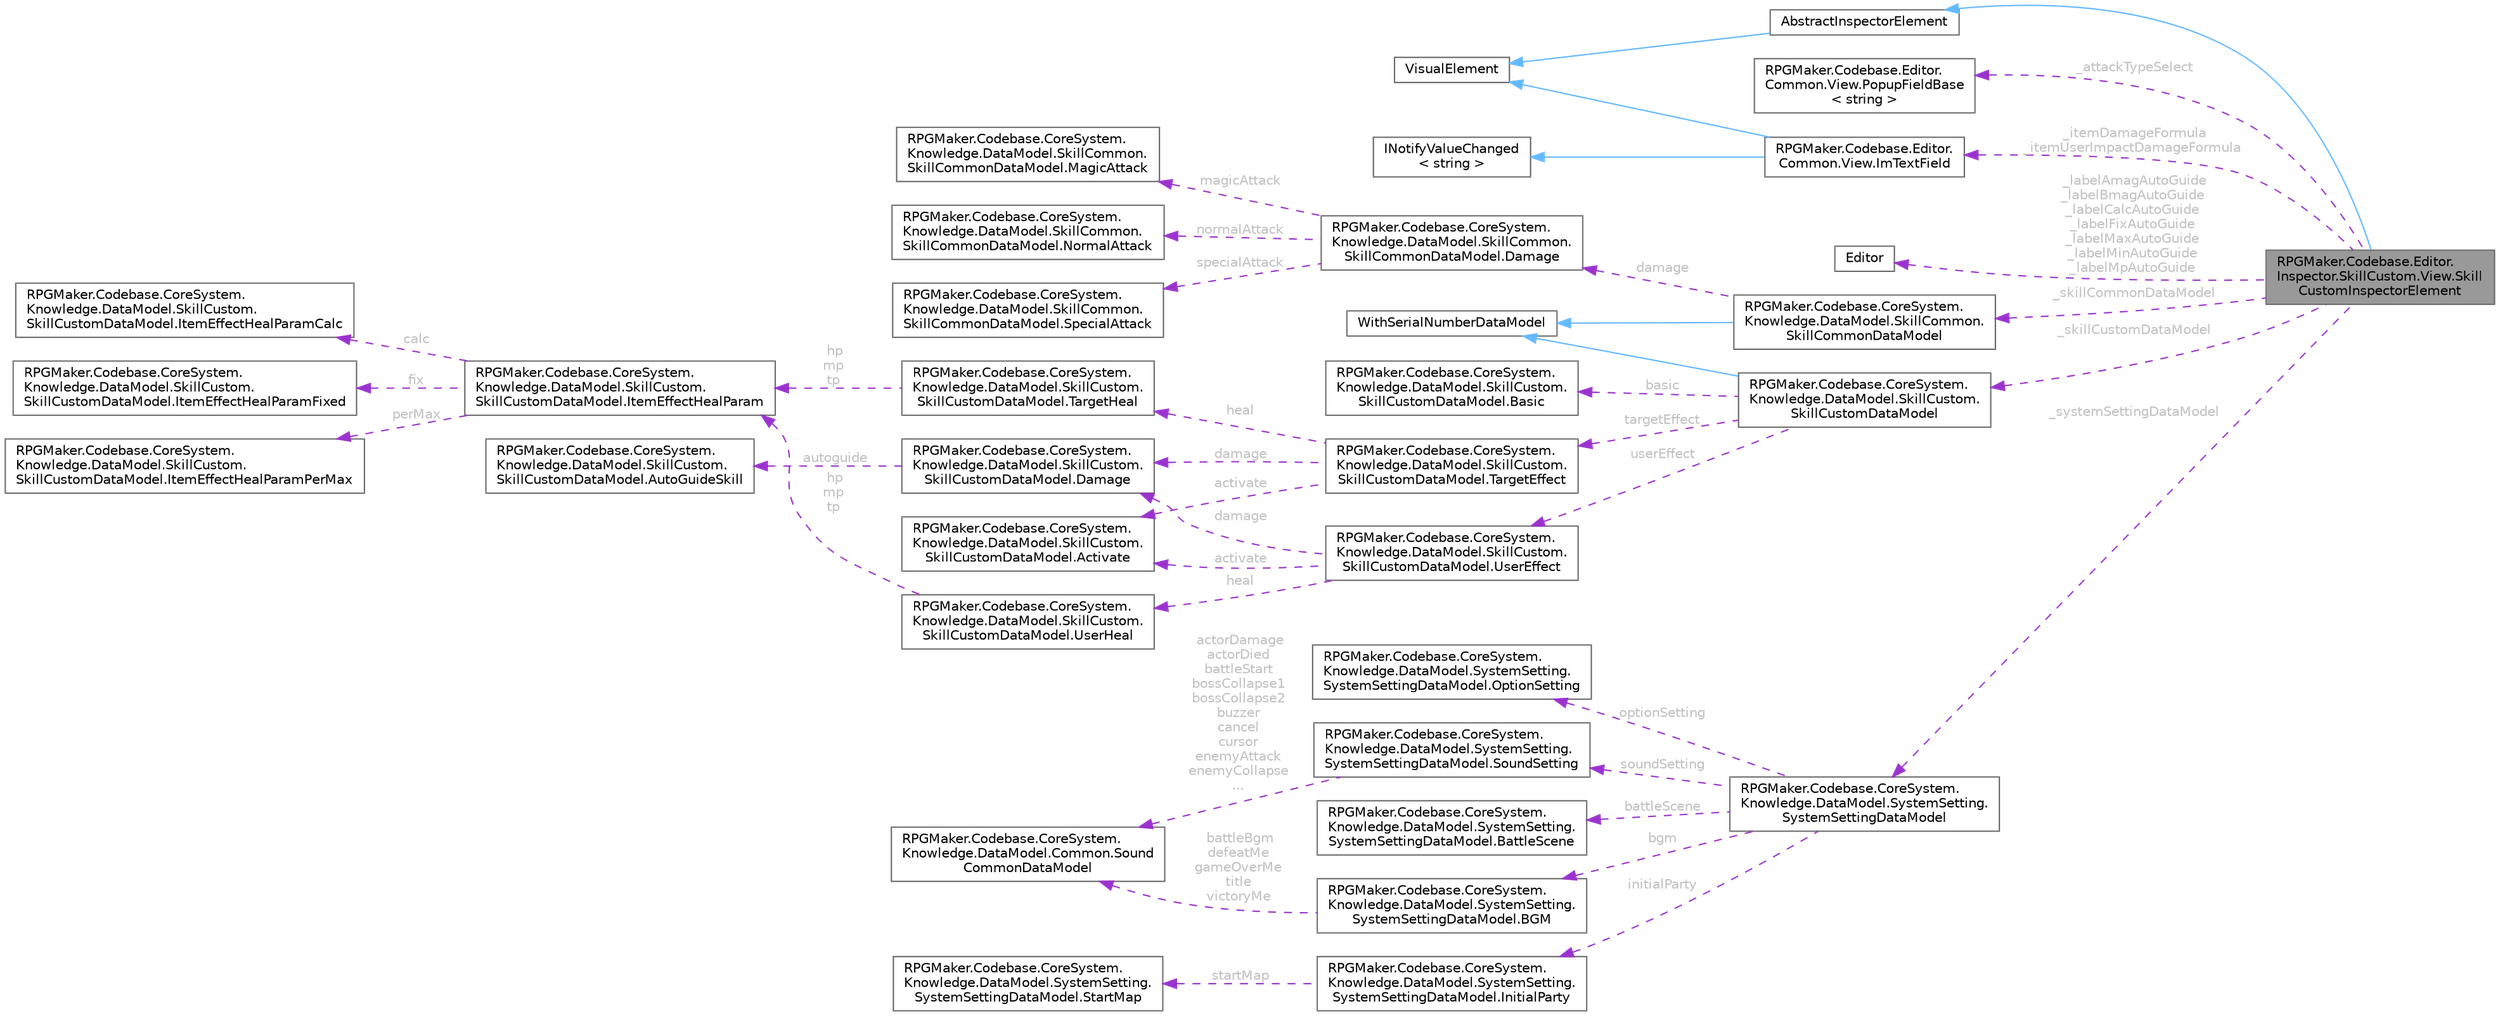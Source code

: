 digraph "RPGMaker.Codebase.Editor.Inspector.SkillCustom.View.SkillCustomInspectorElement"
{
 // LATEX_PDF_SIZE
  bgcolor="transparent";
  edge [fontname=Helvetica,fontsize=10,labelfontname=Helvetica,labelfontsize=10];
  node [fontname=Helvetica,fontsize=10,shape=box,height=0.2,width=0.4];
  rankdir="LR";
  Node1 [id="Node000001",label="RPGMaker.Codebase.Editor.\lInspector.SkillCustom.View.Skill\lCustomInspectorElement",height=0.2,width=0.4,color="gray40", fillcolor="grey60", style="filled", fontcolor="black",tooltip=" "];
  Node2 -> Node1 [id="edge1_Node000001_Node000002",dir="back",color="steelblue1",style="solid",tooltip=" "];
  Node2 [id="Node000002",label="AbstractInspectorElement",height=0.2,width=0.4,color="gray40", fillcolor="white", style="filled",URL="$d5/d42/class_r_p_g_maker_1_1_codebase_1_1_editor_1_1_inspector_1_1_abstract_inspector_element.html",tooltip=" "];
  Node3 -> Node2 [id="edge2_Node000002_Node000003",dir="back",color="steelblue1",style="solid",tooltip=" "];
  Node3 [id="Node000003",label="VisualElement",height=0.2,width=0.4,color="gray40", fillcolor="white", style="filled",tooltip=" "];
  Node4 -> Node1 [id="edge3_Node000001_Node000004",dir="back",color="darkorchid3",style="dashed",tooltip=" ",label=" _attackTypeSelect",fontcolor="grey" ];
  Node4 [id="Node000004",label="RPGMaker.Codebase.Editor.\lCommon.View.PopupFieldBase\l\< string \>",height=0.2,width=0.4,color="gray40", fillcolor="white", style="filled",URL="$d2/db4/class_r_p_g_maker_1_1_codebase_1_1_editor_1_1_common_1_1_view_1_1_popup_field_base.html",tooltip=" "];
  Node5 -> Node1 [id="edge4_Node000001_Node000005",dir="back",color="darkorchid3",style="dashed",tooltip=" ",label=" _itemDamageFormula\n_itemUserImpactDamageFormula",fontcolor="grey" ];
  Node5 [id="Node000005",label="RPGMaker.Codebase.Editor.\lCommon.View.ImTextField",height=0.2,width=0.4,color="gray40", fillcolor="white", style="filled",URL="$d1/d60/class_r_p_g_maker_1_1_codebase_1_1_editor_1_1_common_1_1_view_1_1_im_text_field.html",tooltip="UIElementsのTextFieldを、IMGUIのUIをIMGUIContainerで内包したVisualElementに差し替えるためのクラス。"];
  Node3 -> Node5 [id="edge5_Node000005_Node000003",dir="back",color="steelblue1",style="solid",tooltip=" "];
  Node6 -> Node5 [id="edge6_Node000005_Node000006",dir="back",color="steelblue1",style="solid",tooltip=" "];
  Node6 [id="Node000006",label="INotifyValueChanged\l\< string \>",height=0.2,width=0.4,color="gray40", fillcolor="white", style="filled",tooltip=" "];
  Node7 -> Node1 [id="edge7_Node000001_Node000007",dir="back",color="darkorchid3",style="dashed",tooltip=" ",label=" _labelAmagAutoGuide\n_labelBmagAutoGuide\n_labelCalcAutoGuide\n_labelFixAutoGuide\n_labelMaxAutoGuide\n_labelMinAutoGuide\n_labelMpAutoGuide",fontcolor="grey" ];
  Node7 [id="Node000007",label="Editor",height=0.2,width=0.4,color="gray40", fillcolor="white", style="filled",tooltip=" "];
  Node8 -> Node1 [id="edge8_Node000001_Node000008",dir="back",color="darkorchid3",style="dashed",tooltip=" ",label=" _skillCommonDataModel",fontcolor="grey" ];
  Node8 [id="Node000008",label="RPGMaker.Codebase.CoreSystem.\lKnowledge.DataModel.SkillCommon.\lSkillCommonDataModel",height=0.2,width=0.4,color="gray40", fillcolor="white", style="filled",URL="$df/ddd/class_r_p_g_maker_1_1_codebase_1_1_core_system_1_1_knowledge_1_1_data_model_1_1_skill_common_1_1_skill_common_data_model.html",tooltip="スキル型データ・モデル"];
  Node9 -> Node8 [id="edge9_Node000008_Node000009",dir="back",color="steelblue1",style="solid",tooltip=" "];
  Node9 [id="Node000009",label="WithSerialNumberDataModel",height=0.2,width=0.4,color="gray40", fillcolor="white", style="filled",tooltip=" "];
  Node10 -> Node8 [id="edge10_Node000008_Node000010",dir="back",color="darkorchid3",style="dashed",tooltip=" ",label=" damage",fontcolor="grey" ];
  Node10 [id="Node000010",label="RPGMaker.Codebase.CoreSystem.\lKnowledge.DataModel.SkillCommon.\lSkillCommonDataModel.Damage",height=0.2,width=0.4,color="gray40", fillcolor="white", style="filled",URL="$da/d79/class_r_p_g_maker_1_1_codebase_1_1_core_system_1_1_knowledge_1_1_data_model_1_1_skill_common_1_10843f35ff43a78f217fbb0d92dee78e4.html",tooltip=" "];
  Node11 -> Node10 [id="edge11_Node000010_Node000011",dir="back",color="darkorchid3",style="dashed",tooltip=" ",label=" magicAttack",fontcolor="grey" ];
  Node11 [id="Node000011",label="RPGMaker.Codebase.CoreSystem.\lKnowledge.DataModel.SkillCommon.\lSkillCommonDataModel.MagicAttack",height=0.2,width=0.4,color="gray40", fillcolor="white", style="filled",URL="$d6/d9e/class_r_p_g_maker_1_1_codebase_1_1_core_system_1_1_knowledge_1_1_data_model_1_1_skill_common_1_1900665ea0a8a595b594d347f7872c09b.html",tooltip=" "];
  Node12 -> Node10 [id="edge12_Node000010_Node000012",dir="back",color="darkorchid3",style="dashed",tooltip=" ",label=" normalAttack",fontcolor="grey" ];
  Node12 [id="Node000012",label="RPGMaker.Codebase.CoreSystem.\lKnowledge.DataModel.SkillCommon.\lSkillCommonDataModel.NormalAttack",height=0.2,width=0.4,color="gray40", fillcolor="white", style="filled",URL="$de/d10/class_r_p_g_maker_1_1_codebase_1_1_core_system_1_1_knowledge_1_1_data_model_1_1_skill_common_1_10b1b9ca5e02ba06e0b5aa426b0d665d8.html",tooltip=" "];
  Node13 -> Node10 [id="edge13_Node000010_Node000013",dir="back",color="darkorchid3",style="dashed",tooltip=" ",label=" specialAttack",fontcolor="grey" ];
  Node13 [id="Node000013",label="RPGMaker.Codebase.CoreSystem.\lKnowledge.DataModel.SkillCommon.\lSkillCommonDataModel.SpecialAttack",height=0.2,width=0.4,color="gray40", fillcolor="white", style="filled",URL="$dc/d55/class_r_p_g_maker_1_1_codebase_1_1_core_system_1_1_knowledge_1_1_data_model_1_1_skill_common_1_19441b157aae85b9d4b88db11ff60972f.html",tooltip=" "];
  Node14 -> Node1 [id="edge14_Node000001_Node000014",dir="back",color="darkorchid3",style="dashed",tooltip=" ",label=" _skillCustomDataModel",fontcolor="grey" ];
  Node14 [id="Node000014",label="RPGMaker.Codebase.CoreSystem.\lKnowledge.DataModel.SkillCustom.\lSkillCustomDataModel",height=0.2,width=0.4,color="gray40", fillcolor="white", style="filled",URL="$d1/db1/class_r_p_g_maker_1_1_codebase_1_1_core_system_1_1_knowledge_1_1_data_model_1_1_skill_custom_1_1_skill_custom_data_model.html",tooltip="スキル・カスタム・データ・モデル"];
  Node9 -> Node14 [id="edge15_Node000014_Node000009",dir="back",color="steelblue1",style="solid",tooltip=" "];
  Node15 -> Node14 [id="edge16_Node000014_Node000015",dir="back",color="darkorchid3",style="dashed",tooltip=" ",label=" basic",fontcolor="grey" ];
  Node15 [id="Node000015",label="RPGMaker.Codebase.CoreSystem.\lKnowledge.DataModel.SkillCustom.\lSkillCustomDataModel.Basic",height=0.2,width=0.4,color="gray40", fillcolor="white", style="filled",URL="$d6/dd3/class_r_p_g_maker_1_1_codebase_1_1_core_system_1_1_knowledge_1_1_data_model_1_1_skill_custom_1_135304f868ab51b30e445215c65f33152.html",tooltip=" "];
  Node16 -> Node14 [id="edge17_Node000014_Node000016",dir="back",color="darkorchid3",style="dashed",tooltip=" ",label=" targetEffect",fontcolor="grey" ];
  Node16 [id="Node000016",label="RPGMaker.Codebase.CoreSystem.\lKnowledge.DataModel.SkillCustom.\lSkillCustomDataModel.TargetEffect",height=0.2,width=0.4,color="gray40", fillcolor="white", style="filled",URL="$d3/d92/class_r_p_g_maker_1_1_codebase_1_1_core_system_1_1_knowledge_1_1_data_model_1_1_skill_custom_1_11c324a497cc50db0db4f197c0f9a675c.html",tooltip=" "];
  Node17 -> Node16 [id="edge18_Node000016_Node000017",dir="back",color="darkorchid3",style="dashed",tooltip=" ",label=" activate",fontcolor="grey" ];
  Node17 [id="Node000017",label="RPGMaker.Codebase.CoreSystem.\lKnowledge.DataModel.SkillCustom.\lSkillCustomDataModel.Activate",height=0.2,width=0.4,color="gray40", fillcolor="white", style="filled",URL="$d7/d4b/class_r_p_g_maker_1_1_codebase_1_1_core_system_1_1_knowledge_1_1_data_model_1_1_skill_custom_1_1485815d99b61ae688ed357ac5798e247.html",tooltip=" "];
  Node18 -> Node16 [id="edge19_Node000016_Node000018",dir="back",color="darkorchid3",style="dashed",tooltip=" ",label=" damage",fontcolor="grey" ];
  Node18 [id="Node000018",label="RPGMaker.Codebase.CoreSystem.\lKnowledge.DataModel.SkillCustom.\lSkillCustomDataModel.Damage",height=0.2,width=0.4,color="gray40", fillcolor="white", style="filled",URL="$d4/d23/class_r_p_g_maker_1_1_codebase_1_1_core_system_1_1_knowledge_1_1_data_model_1_1_skill_custom_1_17e595018a72312d001aae18147aede2c.html",tooltip=" "];
  Node19 -> Node18 [id="edge20_Node000018_Node000019",dir="back",color="darkorchid3",style="dashed",tooltip=" ",label=" autoguide",fontcolor="grey" ];
  Node19 [id="Node000019",label="RPGMaker.Codebase.CoreSystem.\lKnowledge.DataModel.SkillCustom.\lSkillCustomDataModel.AutoGuideSkill",height=0.2,width=0.4,color="gray40", fillcolor="white", style="filled",URL="$d7/dfd/class_r_p_g_maker_1_1_codebase_1_1_core_system_1_1_knowledge_1_1_data_model_1_1_skill_custom_1_11107aea7638cbfd25782332ad9815a30.html",tooltip=" "];
  Node20 -> Node16 [id="edge21_Node000016_Node000020",dir="back",color="darkorchid3",style="dashed",tooltip=" ",label=" heal",fontcolor="grey" ];
  Node20 [id="Node000020",label="RPGMaker.Codebase.CoreSystem.\lKnowledge.DataModel.SkillCustom.\lSkillCustomDataModel.TargetHeal",height=0.2,width=0.4,color="gray40", fillcolor="white", style="filled",URL="$dc/d23/class_r_p_g_maker_1_1_codebase_1_1_core_system_1_1_knowledge_1_1_data_model_1_1_skill_custom_1_157eb8f5264fa7c6f75ee17f822c0f8d3.html",tooltip=" "];
  Node21 -> Node20 [id="edge22_Node000020_Node000021",dir="back",color="darkorchid3",style="dashed",tooltip=" ",label=" hp\nmp\ntp",fontcolor="grey" ];
  Node21 [id="Node000021",label="RPGMaker.Codebase.CoreSystem.\lKnowledge.DataModel.SkillCustom.\lSkillCustomDataModel.ItemEffectHealParam",height=0.2,width=0.4,color="gray40", fillcolor="white", style="filled",URL="$d4/d78/class_r_p_g_maker_1_1_codebase_1_1_core_system_1_1_knowledge_1_1_data_model_1_1_skill_custom_1_1ab2141b64f8059de15422206d12096fb.html",tooltip=" "];
  Node22 -> Node21 [id="edge23_Node000021_Node000022",dir="back",color="darkorchid3",style="dashed",tooltip=" ",label=" calc",fontcolor="grey" ];
  Node22 [id="Node000022",label="RPGMaker.Codebase.CoreSystem.\lKnowledge.DataModel.SkillCustom.\lSkillCustomDataModel.ItemEffectHealParamCalc",height=0.2,width=0.4,color="gray40", fillcolor="white", style="filled",URL="$d1/d63/class_r_p_g_maker_1_1_codebase_1_1_core_system_1_1_knowledge_1_1_data_model_1_1_skill_custom_1_1ed30c8ef4c870fdb8d5d4e4dc70fd876.html",tooltip=" "];
  Node23 -> Node21 [id="edge24_Node000021_Node000023",dir="back",color="darkorchid3",style="dashed",tooltip=" ",label=" fix",fontcolor="grey" ];
  Node23 [id="Node000023",label="RPGMaker.Codebase.CoreSystem.\lKnowledge.DataModel.SkillCustom.\lSkillCustomDataModel.ItemEffectHealParamFixed",height=0.2,width=0.4,color="gray40", fillcolor="white", style="filled",URL="$d0/d0e/class_r_p_g_maker_1_1_codebase_1_1_core_system_1_1_knowledge_1_1_data_model_1_1_skill_custom_1_10cfbaac0fc664c07ad4c293b8b050e39.html",tooltip=" "];
  Node24 -> Node21 [id="edge25_Node000021_Node000024",dir="back",color="darkorchid3",style="dashed",tooltip=" ",label=" perMax",fontcolor="grey" ];
  Node24 [id="Node000024",label="RPGMaker.Codebase.CoreSystem.\lKnowledge.DataModel.SkillCustom.\lSkillCustomDataModel.ItemEffectHealParamPerMax",height=0.2,width=0.4,color="gray40", fillcolor="white", style="filled",URL="$dd/d4d/class_r_p_g_maker_1_1_codebase_1_1_core_system_1_1_knowledge_1_1_data_model_1_1_skill_custom_1_12aa51d6c4b93d029de50be8c50ec780f.html",tooltip=" "];
  Node25 -> Node14 [id="edge26_Node000014_Node000025",dir="back",color="darkorchid3",style="dashed",tooltip=" ",label=" userEffect",fontcolor="grey" ];
  Node25 [id="Node000025",label="RPGMaker.Codebase.CoreSystem.\lKnowledge.DataModel.SkillCustom.\lSkillCustomDataModel.UserEffect",height=0.2,width=0.4,color="gray40", fillcolor="white", style="filled",URL="$d0/d6d/class_r_p_g_maker_1_1_codebase_1_1_core_system_1_1_knowledge_1_1_data_model_1_1_skill_custom_1_104291282bdef9989aa47efeec26b6630.html",tooltip=" "];
  Node17 -> Node25 [id="edge27_Node000025_Node000017",dir="back",color="darkorchid3",style="dashed",tooltip=" ",label=" activate",fontcolor="grey" ];
  Node18 -> Node25 [id="edge28_Node000025_Node000018",dir="back",color="darkorchid3",style="dashed",tooltip=" ",label=" damage",fontcolor="grey" ];
  Node26 -> Node25 [id="edge29_Node000025_Node000026",dir="back",color="darkorchid3",style="dashed",tooltip=" ",label=" heal",fontcolor="grey" ];
  Node26 [id="Node000026",label="RPGMaker.Codebase.CoreSystem.\lKnowledge.DataModel.SkillCustom.\lSkillCustomDataModel.UserHeal",height=0.2,width=0.4,color="gray40", fillcolor="white", style="filled",URL="$d2/d19/class_r_p_g_maker_1_1_codebase_1_1_core_system_1_1_knowledge_1_1_data_model_1_1_skill_custom_1_19059c7b1dfb9ba8a2499daf540dc1d93.html",tooltip=" "];
  Node21 -> Node26 [id="edge30_Node000026_Node000021",dir="back",color="darkorchid3",style="dashed",tooltip=" ",label=" hp\nmp\ntp",fontcolor="grey" ];
  Node27 -> Node1 [id="edge31_Node000001_Node000027",dir="back",color="darkorchid3",style="dashed",tooltip=" ",label=" _systemSettingDataModel",fontcolor="grey" ];
  Node27 [id="Node000027",label="RPGMaker.Codebase.CoreSystem.\lKnowledge.DataModel.SystemSetting.\lSystemSettingDataModel",height=0.2,width=0.4,color="gray40", fillcolor="white", style="filled",URL="$d0/dd2/class_r_p_g_maker_1_1_codebase_1_1_core_system_1_1_knowledge_1_1_data_model_1_1_system_setting_1_1_system_setting_data_model.html",tooltip="システム設定データ・モデル"];
  Node28 -> Node27 [id="edge32_Node000027_Node000028",dir="back",color="darkorchid3",style="dashed",tooltip=" ",label=" battleScene",fontcolor="grey" ];
  Node28 [id="Node000028",label="RPGMaker.Codebase.CoreSystem.\lKnowledge.DataModel.SystemSetting.\lSystemSettingDataModel.BattleScene",height=0.2,width=0.4,color="gray40", fillcolor="white", style="filled",URL="$df/d0c/class_r_p_g_maker_1_1_codebase_1_1_core_system_1_1_knowledge_1_1_data_model_1_1_system_setting_17ce0ed53697912195b01e8a552e37932.html",tooltip=" "];
  Node29 -> Node27 [id="edge33_Node000027_Node000029",dir="back",color="darkorchid3",style="dashed",tooltip=" ",label=" bgm",fontcolor="grey" ];
  Node29 [id="Node000029",label="RPGMaker.Codebase.CoreSystem.\lKnowledge.DataModel.SystemSetting.\lSystemSettingDataModel.BGM",height=0.2,width=0.4,color="gray40", fillcolor="white", style="filled",URL="$d8/d7d/class_r_p_g_maker_1_1_codebase_1_1_core_system_1_1_knowledge_1_1_data_model_1_1_system_setting_13c37c0ac7a3e126c1b06c1462a6db3a9.html",tooltip=" "];
  Node30 -> Node29 [id="edge34_Node000029_Node000030",dir="back",color="darkorchid3",style="dashed",tooltip=" ",label=" battleBgm\ndefeatMe\ngameOverMe\ntitle\nvictoryMe",fontcolor="grey" ];
  Node30 [id="Node000030",label="RPGMaker.Codebase.CoreSystem.\lKnowledge.DataModel.Common.Sound\lCommonDataModel",height=0.2,width=0.4,color="gray40", fillcolor="white", style="filled",URL="$df/dcd/class_r_p_g_maker_1_1_codebase_1_1_core_system_1_1_knowledge_1_1_data_model_1_1_common_1_1_sound_common_data_model.html",tooltip="😁 音共通データ・モデル"];
  Node31 -> Node27 [id="edge35_Node000027_Node000031",dir="back",color="darkorchid3",style="dashed",tooltip=" ",label=" initialParty",fontcolor="grey" ];
  Node31 [id="Node000031",label="RPGMaker.Codebase.CoreSystem.\lKnowledge.DataModel.SystemSetting.\lSystemSettingDataModel.InitialParty",height=0.2,width=0.4,color="gray40", fillcolor="white", style="filled",URL="$dc/dfb/class_r_p_g_maker_1_1_codebase_1_1_core_system_1_1_knowledge_1_1_data_model_1_1_system_setting_1539107dbc80fc9072f4fd2f8782921fe.html",tooltip=" "];
  Node32 -> Node31 [id="edge36_Node000031_Node000032",dir="back",color="darkorchid3",style="dashed",tooltip=" ",label=" startMap",fontcolor="grey" ];
  Node32 [id="Node000032",label="RPGMaker.Codebase.CoreSystem.\lKnowledge.DataModel.SystemSetting.\lSystemSettingDataModel.StartMap",height=0.2,width=0.4,color="gray40", fillcolor="white", style="filled",URL="$dd/d74/class_r_p_g_maker_1_1_codebase_1_1_core_system_1_1_knowledge_1_1_data_model_1_1_system_setting_1783ee6b6efe4675c8c39db7c7a3a93f6.html",tooltip=" "];
  Node33 -> Node27 [id="edge37_Node000027_Node000033",dir="back",color="darkorchid3",style="dashed",tooltip=" ",label=" optionSetting",fontcolor="grey" ];
  Node33 [id="Node000033",label="RPGMaker.Codebase.CoreSystem.\lKnowledge.DataModel.SystemSetting.\lSystemSettingDataModel.OptionSetting",height=0.2,width=0.4,color="gray40", fillcolor="white", style="filled",URL="$d8/d86/class_r_p_g_maker_1_1_codebase_1_1_core_system_1_1_knowledge_1_1_data_model_1_1_system_setting_10d0bcdd35160aa829ac5668189dd2dd2.html",tooltip=" "];
  Node34 -> Node27 [id="edge38_Node000027_Node000034",dir="back",color="darkorchid3",style="dashed",tooltip=" ",label=" soundSetting",fontcolor="grey" ];
  Node34 [id="Node000034",label="RPGMaker.Codebase.CoreSystem.\lKnowledge.DataModel.SystemSetting.\lSystemSettingDataModel.SoundSetting",height=0.2,width=0.4,color="gray40", fillcolor="white", style="filled",URL="$d9/d59/class_r_p_g_maker_1_1_codebase_1_1_core_system_1_1_knowledge_1_1_data_model_1_1_system_setting_1fc90e68ad3a4642899cf508b2c75ae0f.html",tooltip=" "];
  Node30 -> Node34 [id="edge39_Node000034_Node000030",dir="back",color="darkorchid3",style="dashed",tooltip=" ",label=" actorDamage\nactorDied\nbattleStart\nbossCollapse1\nbossCollapse2\nbuzzer\ncancel\ncursor\nenemyAttack\nenemyCollapse\n...",fontcolor="grey" ];
}
